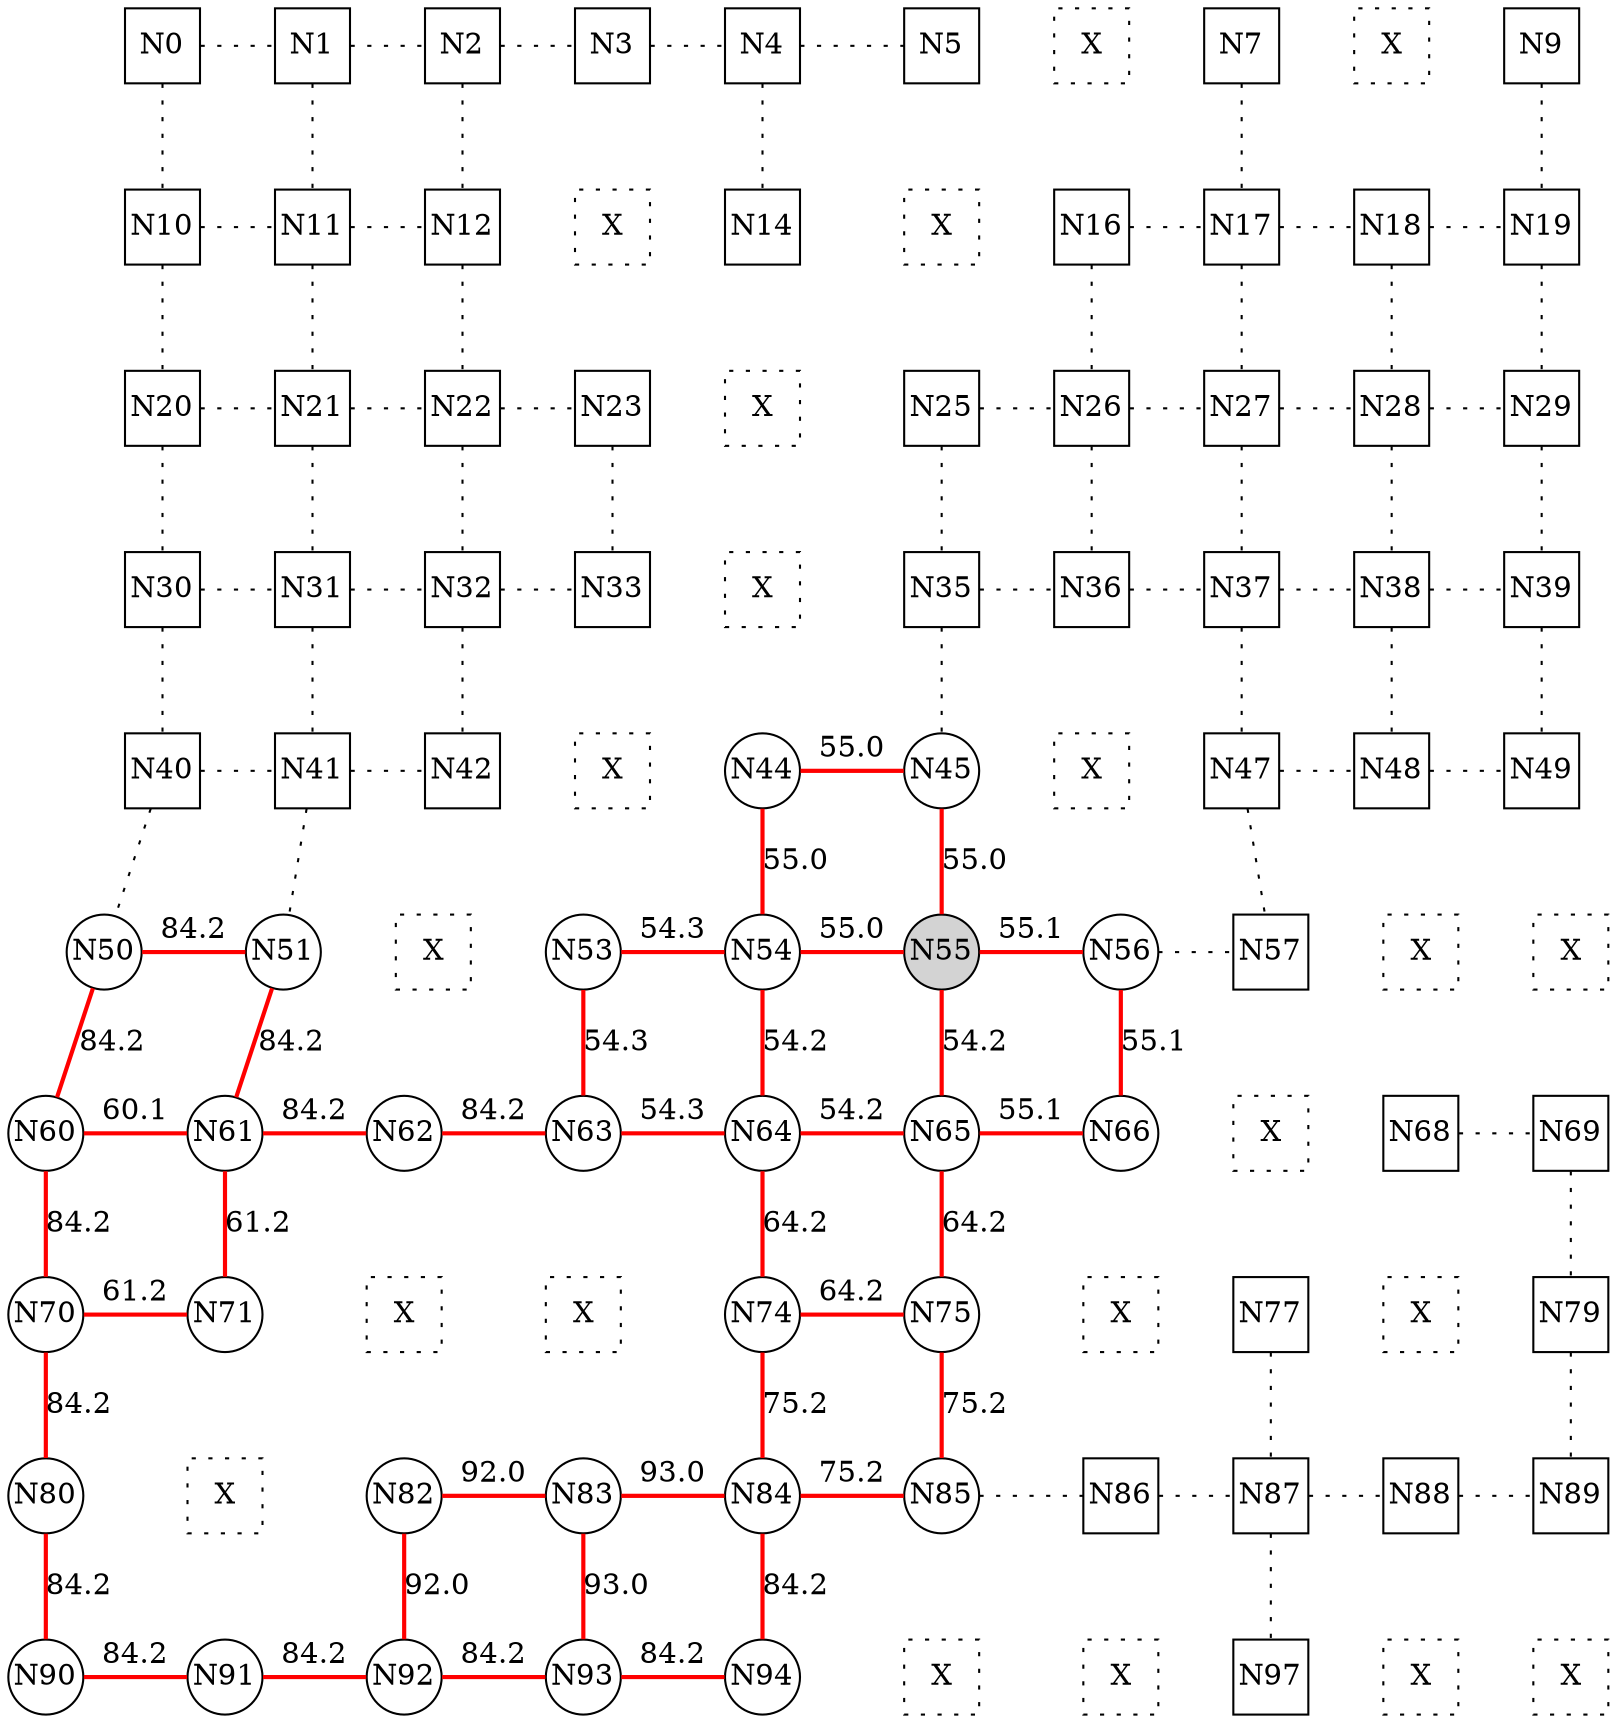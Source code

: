 
 digraph G { graph [layout=dot] 
 {rank=same; N0 [shape=square, fixedsize=true]; N1 [shape=square, fixedsize=true]; N2 [shape=square, fixedsize=true]; N3 [shape=square, fixedsize=true]; N4 [shape=square, fixedsize=true]; N5 [shape=square, fixedsize=true]; N6 [shape=square, style=dotted, fixedsize=true, label=X]; N7 [shape=square, fixedsize=true]; N8 [shape=square, style=dotted, fixedsize=true, label=X]; N9 [shape=square, fixedsize=true];  }
 {rank=same; N10 [shape=square, fixedsize=true]; N11 [shape=square, fixedsize=true]; N12 [shape=square, fixedsize=true]; N13 [shape=square, style=dotted, fixedsize=true, label=X]; N14 [shape=square, fixedsize=true]; N15 [shape=square, style=dotted, fixedsize=true, label=X]; N16 [shape=square, fixedsize=true]; N17 [shape=square, fixedsize=true]; N18 [shape=square, fixedsize=true]; N19 [shape=square, fixedsize=true];  }
 {rank=same; N20 [shape=square, fixedsize=true]; N21 [shape=square, fixedsize=true]; N22 [shape=square, fixedsize=true]; N23 [shape=square, fixedsize=true]; N24 [shape=square, style=dotted, fixedsize=true, label=X]; N25 [shape=square, fixedsize=true]; N26 [shape=square, fixedsize=true]; N27 [shape=square, fixedsize=true]; N28 [shape=square, fixedsize=true]; N29 [shape=square, fixedsize=true];  }
 {rank=same; N30 [shape=square, fixedsize=true]; N31 [shape=square, fixedsize=true]; N32 [shape=square, fixedsize=true]; N33 [shape=square, fixedsize=true]; N34 [shape=square, style=dotted, fixedsize=true, label=X]; N35 [shape=square, fixedsize=true]; N36 [shape=square, fixedsize=true]; N37 [shape=square, fixedsize=true]; N38 [shape=square, fixedsize=true]; N39 [shape=square, fixedsize=true];  }
 {rank=same; N40 [shape=square, fixedsize=true]; N41 [shape=square, fixedsize=true]; N42 [shape=square, fixedsize=true]; N43 [shape=square, style=dotted, fixedsize=true, label=X]; N44 [shape=circle, fixedsize=true]; N45 [shape=circle, fixedsize=true]; N46 [shape=square, style=dotted, fixedsize=true, label=X]; N47 [shape=square, fixedsize=true]; N48 [shape=square, fixedsize=true]; N49 [shape=square, fixedsize=true];  }
 {rank=same; N50 [shape=circle, fixedsize=true]; N51 [shape=circle, fixedsize=true]; N52 [shape=square, style=dotted, fixedsize=true, label=X]; N53 [shape=circle, fixedsize=true]; N54 [shape=circle, fixedsize=true]; N55 [shape=circle, style=filled, fixedsize=true]; N56 [shape=circle, fixedsize=true]; N57 [shape=square, fixedsize=true]; N58 [shape=square, style=dotted, fixedsize=true, label=X]; N59 [shape=square, style=dotted, fixedsize=true, label=X];  }
 {rank=same; N60 [shape=circle, fixedsize=true]; N61 [shape=circle, fixedsize=true]; N62 [shape=circle, fixedsize=true]; N63 [shape=circle, fixedsize=true]; N64 [shape=circle, fixedsize=true]; N65 [shape=circle, fixedsize=true]; N66 [shape=circle, fixedsize=true]; N67 [shape=square, style=dotted, fixedsize=true, label=X]; N68 [shape=square, fixedsize=true]; N69 [shape=square, fixedsize=true];  }
 {rank=same; N70 [shape=circle, fixedsize=true]; N71 [shape=circle, fixedsize=true]; N72 [shape=square, style=dotted, fixedsize=true, label=X]; N73 [shape=square, style=dotted, fixedsize=true, label=X]; N74 [shape=circle, fixedsize=true]; N75 [shape=circle, fixedsize=true]; N76 [shape=square, style=dotted, fixedsize=true, label=X]; N77 [shape=square, fixedsize=true]; N78 [shape=square, style=dotted, fixedsize=true, label=X]; N79 [shape=square, fixedsize=true];  }
 {rank=same; N80 [shape=circle, fixedsize=true]; N81 [shape=square, style=dotted, fixedsize=true, label=X]; N82 [shape=circle, fixedsize=true]; N83 [shape=circle, fixedsize=true]; N84 [shape=circle, fixedsize=true]; N85 [shape=circle, fixedsize=true]; N86 [shape=square, fixedsize=true]; N87 [shape=square, fixedsize=true]; N88 [shape=square, fixedsize=true]; N89 [shape=square, fixedsize=true];  }
 {rank=same; N90 [shape=circle, fixedsize=true]; N91 [shape=circle, fixedsize=true]; N92 [shape=circle, fixedsize=true]; N93 [shape=circle, fixedsize=true]; N94 [shape=circle, fixedsize=true]; N95 [shape=square, style=dotted, fixedsize=true, label=X]; N96 [shape=square, style=dotted, fixedsize=true, label=X]; N97 [shape=square, fixedsize=true]; N98 [shape=square, style=dotted, fixedsize=true, label=X]; N99 [shape=square, style=dotted, fixedsize=true, label=X];  }
N0->N1 [dir=none, style=dotted, label=""]
N1->N2 [dir=none, style=dotted, label=""]
N2->N3 [dir=none, style=dotted, label=""]
N3->N4 [dir=none, style=dotted, label=""]
N4->N5 [dir=none, style=dotted, label=""]
N5->N6 [dir=none, style=invis, label=" "]
N6->N7 [dir=none, style=invis, label=" "]
N7->N8 [dir=none, style=invis, label=" "]
N8->N9 [dir=none, style=invis, label=" "]
N10->N11 [dir=none, style=dotted, label=""]
N11->N12 [dir=none, style=dotted, label=""]
N12->N13 [dir=none, style=invis, label=" "]
N13->N14 [dir=none, style=invis, label=" "]
N14->N15 [dir=none, style=invis, label=" "]
N15->N16 [dir=none, style=invis, label=" "]
N16->N17 [dir=none, style=dotted, label=""]
N17->N18 [dir=none, style=dotted, label=""]
N18->N19 [dir=none, style=dotted, label=""]
N20->N21 [dir=none, style=dotted, label=""]
N21->N22 [dir=none, style=dotted, label=""]
N22->N23 [dir=none, style=dotted, label=""]
N23->N24 [dir=none, style=invis, label=" "]
N24->N25 [dir=none, style=invis, label=" "]
N25->N26 [dir=none, style=dotted, label=""]
N26->N27 [dir=none, style=dotted, label=""]
N27->N28 [dir=none, style=dotted, label=""]
N28->N29 [dir=none, style=dotted, label=""]
N30->N31 [dir=none, style=dotted, label=""]
N31->N32 [dir=none, style=dotted, label=""]
N32->N33 [dir=none, style=dotted, label=""]
N33->N34 [dir=none, style=invis, label=" "]
N34->N35 [dir=none, style=invis, label=" "]
N35->N36 [dir=none, style=dotted, label=""]
N36->N37 [dir=none, style=dotted, label=""]
N37->N38 [dir=none, style=dotted, label=""]
N38->N39 [dir=none, style=dotted, label=""]
N40->N41 [dir=none, style=dotted, label=""]
N41->N42 [dir=none, style=dotted, label=""]
N42->N43 [dir=none, style=invis, label=" "]
N43->N44 [dir=none, style=invis, label=" "]
N44->N45 [dir=none, color=red, style=bold, label="55.0"]
N45->N46 [dir=none, style=invis, label=" "]
N46->N47 [dir=none, style=invis, label=" "]
N47->N48 [dir=none, style=dotted, label=""]
N48->N49 [dir=none, style=dotted, label=""]
N50->N51 [dir=none, color=red, style=bold, label="84.2"]
N51->N52 [dir=none, style=invis, label=" "]
N52->N53 [dir=none, style=invis, label=" "]
N53->N54 [dir=none, color=red, style=bold, label="54.3"]
N54->N55 [dir=none, color=red, style=bold, label="55.0"]
N55->N56 [dir=none, color=red, style=bold, label="55.1"]
N56->N57 [dir=none, style=dotted, label=""]
N57->N58 [dir=none, style=invis, label=" "]
N58->N59 [dir=none, style=invis, label=" "]
N60->N61 [dir=none, color=red, style=bold, label="60.1"]
N61->N62 [dir=none, color=red, style=bold, label="84.2"]
N62->N63 [dir=none, color=red, style=bold, label="84.2"]
N63->N64 [dir=none, color=red, style=bold, label="54.3"]
N64->N65 [dir=none, color=red, style=bold, label="54.2"]
N65->N66 [dir=none, color=red, style=bold, label="55.1"]
N66->N67 [dir=none, style=invis, label=" "]
N67->N68 [dir=none, style=invis, label=" "]
N68->N69 [dir=none, style=dotted, label=""]
N70->N71 [dir=none, color=red, style=bold, label="61.2"]
N71->N72 [dir=none, style=invis, label=" "]
N72->N73 [dir=none, style=invis, label=" "]
N73->N74 [dir=none, style=invis, label=" "]
N74->N75 [dir=none, color=red, style=bold, label="64.2"]
N75->N76 [dir=none, style=invis, label=" "]
N76->N77 [dir=none, style=invis, label=" "]
N77->N78 [dir=none, style=invis, label=" "]
N78->N79 [dir=none, style=invis, label=" "]
N80->N81 [dir=none, style=invis, label=" "]
N81->N82 [dir=none, style=invis, label=" "]
N82->N83 [dir=none, color=red, style=bold, label="92.0"]
N83->N84 [dir=none, color=red, style=bold, label="93.0"]
N84->N85 [dir=none, color=red, style=bold, label="75.2"]
N85->N86 [dir=none, style=dotted, label=""]
N86->N87 [dir=none, style=dotted, label=""]
N87->N88 [dir=none, style=dotted, label=""]
N88->N89 [dir=none, style=dotted, label=""]
N90->N91 [dir=none, color=red, style=bold, label="84.2"]
N91->N92 [dir=none, color=red, style=bold, label="84.2"]
N92->N93 [dir=none, color=red, style=bold, label="84.2"]
N93->N94 [dir=none, color=red, style=bold, label="84.2"]
N94->N95 [dir=none, style=invis, label=" "]
N95->N96 [dir=none, style=invis, label=" "]
N96->N97 [dir=none, style=invis, label=" "]
N97->N98 [dir=none, style=invis, label=" "]
N98->N99 [dir=none, style=invis, label=" "]
N0->N10 [dir=none, style=dotted, label=""]
N10->N20 [dir=none, style=dotted, label=""]
N20->N30 [dir=none, style=dotted, label=""]
N30->N40 [dir=none, style=dotted, label=""]
N40->N50 [dir=none, style=dotted, label=""]
N50->N60 [dir=none, color=red, style=bold, label="84.2"]
N60->N70 [dir=none, color=red, style=bold, label="84.2"]
N70->N80 [dir=none, color=red, style=bold, label="84.2"]
N80->N90 [dir=none, color=red, style=bold, label="84.2"]
N1->N11 [dir=none, style=dotted, label=""]
N11->N21 [dir=none, style=dotted, label=""]
N21->N31 [dir=none, style=dotted, label=""]
N31->N41 [dir=none, style=dotted, label=""]
N41->N51 [dir=none, style=dotted, label=""]
N51->N61 [dir=none, color=red, style=bold, label="84.2"]
N61->N71 [dir=none, color=red, style=bold, label="61.2"]
N71->N81 [dir=none, style=invis, label=" "]
N81->N91 [dir=none, style=invis, label=" "]
N2->N12 [dir=none, style=dotted, label=""]
N12->N22 [dir=none, style=dotted, label=""]
N22->N32 [dir=none, style=dotted, label=""]
N32->N42 [dir=none, style=dotted, label=""]
N42->N52 [dir=none, style=invis, label=" "]
N52->N62 [dir=none, style=invis, label=" "]
N62->N72 [dir=none, style=invis, label=" "]
N72->N82 [dir=none, style=invis, label=" "]
N82->N92 [dir=none, color=red, style=bold, label="92.0"]
N3->N13 [dir=none, style=invis, label=" "]
N13->N23 [dir=none, style=invis, label=" "]
N23->N33 [dir=none, style=dotted, label=""]
N33->N43 [dir=none, style=invis, label=" "]
N43->N53 [dir=none, style=invis, label=" "]
N53->N63 [dir=none, color=red, style=bold, label="54.3"]
N63->N73 [dir=none, style=invis, label=" "]
N73->N83 [dir=none, style=invis, label=" "]
N83->N93 [dir=none, color=red, style=bold, label="93.0"]
N4->N14 [dir=none, style=dotted, label=""]
N14->N24 [dir=none, style=invis, label=" "]
N24->N34 [dir=none, style=invis, label=" "]
N34->N44 [dir=none, style=invis, label=" "]
N44->N54 [dir=none, color=red, style=bold, label="55.0"]
N54->N64 [dir=none, color=red, style=bold, label="54.2"]
N64->N74 [dir=none, color=red, style=bold, label="64.2"]
N74->N84 [dir=none, color=red, style=bold, label="75.2"]
N84->N94 [dir=none, color=red, style=bold, label="84.2"]
N5->N15 [dir=none, style=invis, label=" "]
N15->N25 [dir=none, style=invis, label=" "]
N25->N35 [dir=none, style=dotted, label=""]
N35->N45 [dir=none, style=dotted, label=""]
N45->N55 [dir=none, color=red, style=bold, label="55.0"]
N55->N65 [dir=none, color=red, style=bold, label="54.2"]
N65->N75 [dir=none, color=red, style=bold, label="64.2"]
N75->N85 [dir=none, color=red, style=bold, label="75.2"]
N85->N95 [dir=none, style=invis, label=" "]
N6->N16 [dir=none, style=invis, label=" "]
N16->N26 [dir=none, style=dotted, label=""]
N26->N36 [dir=none, style=dotted, label=""]
N36->N46 [dir=none, style=invis, label=" "]
N46->N56 [dir=none, style=invis, label=" "]
N56->N66 [dir=none, color=red, style=bold, label="55.1"]
N66->N76 [dir=none, style=invis, label=" "]
N76->N86 [dir=none, style=invis, label=" "]
N86->N96 [dir=none, style=invis, label=" "]
N7->N17 [dir=none, style=dotted, label=""]
N17->N27 [dir=none, style=dotted, label=""]
N27->N37 [dir=none, style=dotted, label=""]
N37->N47 [dir=none, style=dotted, label=""]
N47->N57 [dir=none, style=dotted, label=""]
N57->N67 [dir=none, style=invis, label=" "]
N67->N77 [dir=none, style=invis, label=" "]
N77->N87 [dir=none, style=dotted, label=""]
N87->N97 [dir=none, style=dotted, label=""]
N8->N18 [dir=none, style=invis, label=" "]
N18->N28 [dir=none, style=dotted, label=""]
N28->N38 [dir=none, style=dotted, label=""]
N38->N48 [dir=none, style=dotted, label=""]
N48->N58 [dir=none, style=invis, label=" "]
N58->N68 [dir=none, style=invis, label=" "]
N68->N78 [dir=none, style=invis, label=" "]
N78->N88 [dir=none, style=invis, label=" "]
N88->N98 [dir=none, style=invis, label=" "]
N9->N19 [dir=none, style=dotted, label=""]
N19->N29 [dir=none, style=dotted, label=""]
N29->N39 [dir=none, style=dotted, label=""]
N39->N49 [dir=none, style=dotted, label=""]
N49->N59 [dir=none, style=invis, label=" "]
N59->N69 [dir=none, style=invis, label=" "]
N69->N79 [dir=none, style=dotted, label=""]
N79->N89 [dir=none, style=dotted, label=""]
N89->N99 [dir=none, style=invis, label=" "]
 }